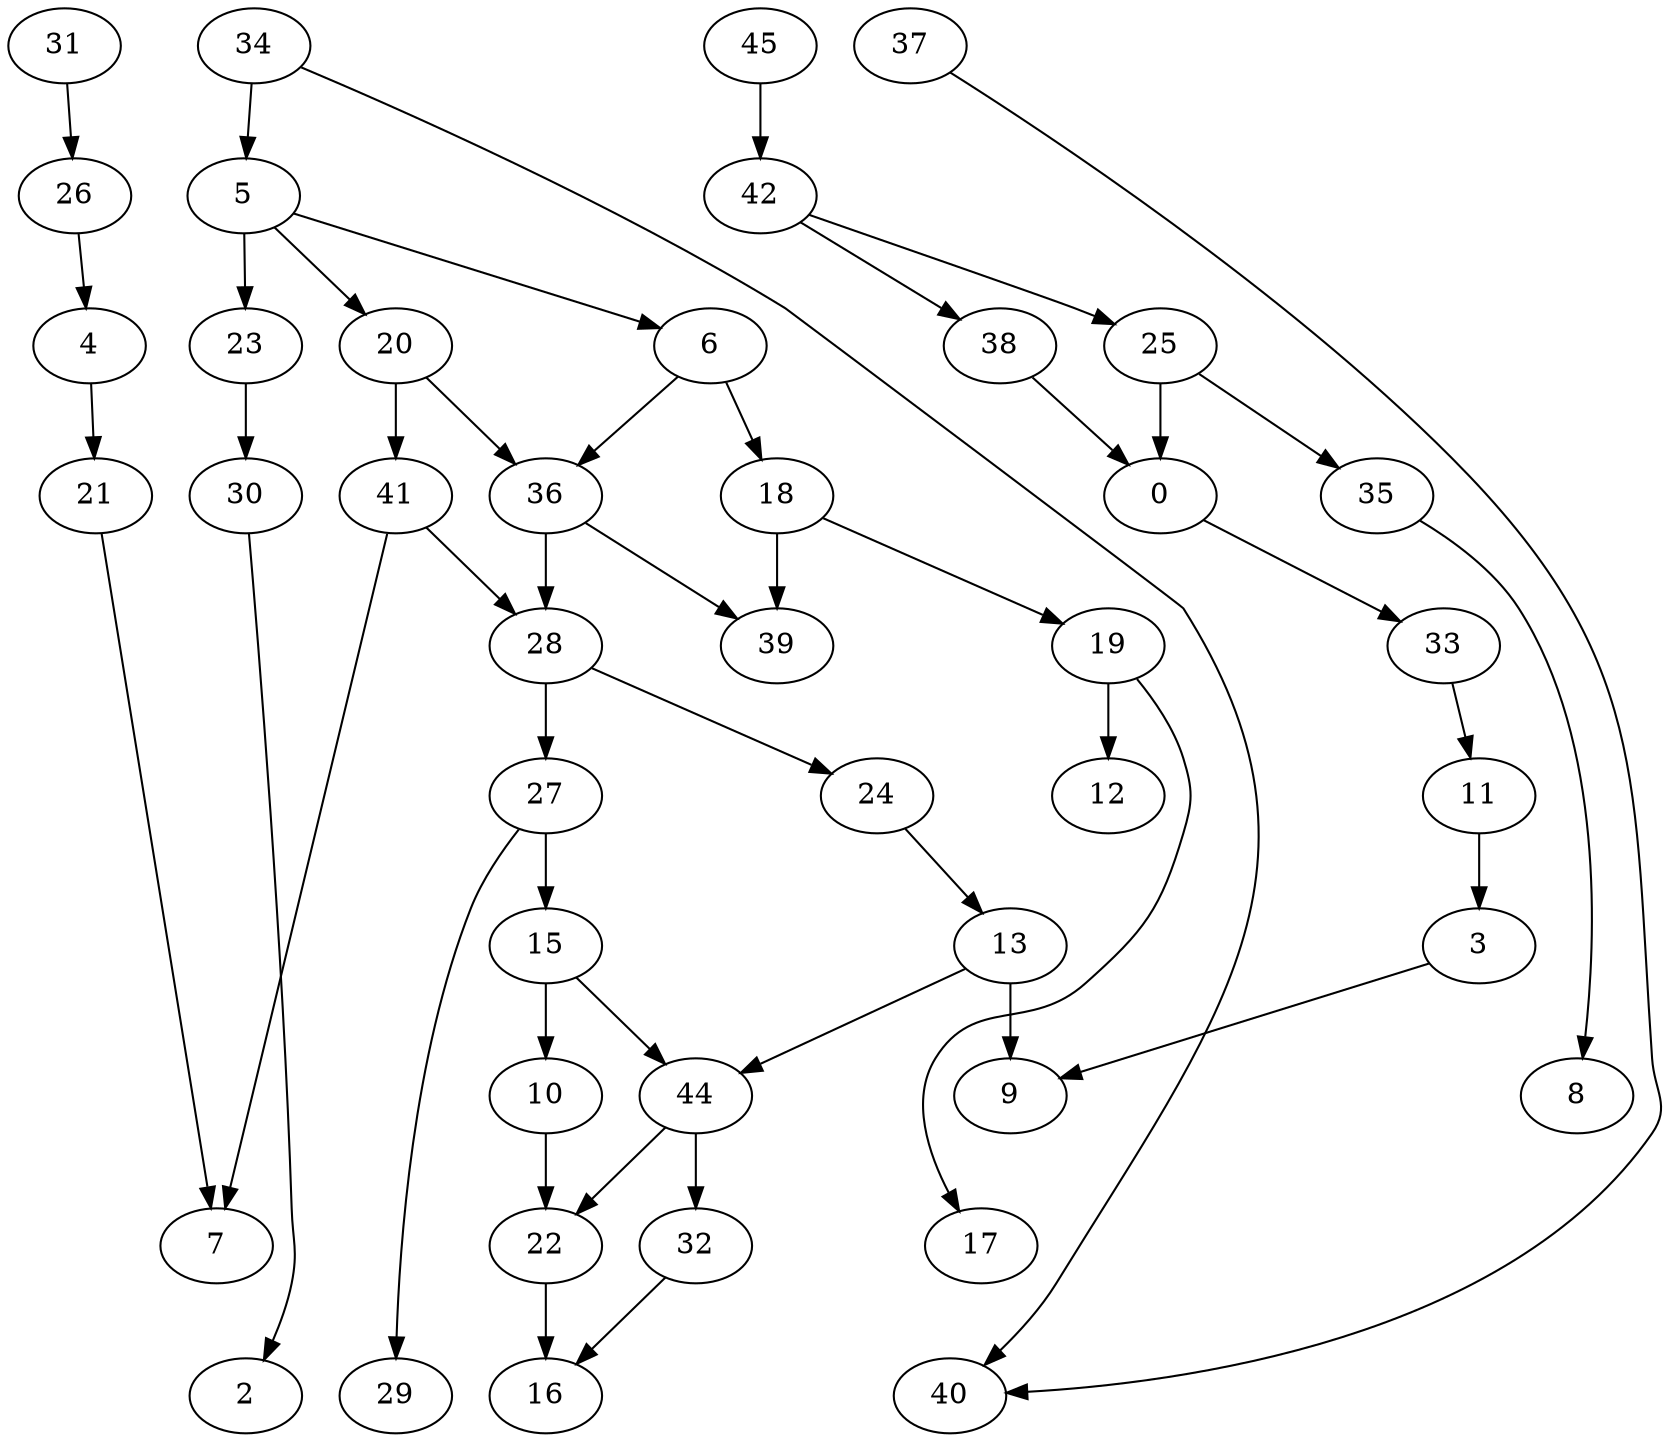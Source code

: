 digraph G {
    0;
    33;
    11;
    3;
    9;
    37;
    40;
    4;
    21;
    7;
    5;
    6;
    20;
    23;
    18;
    36;
    41;
    30;
    19;
    39;
    28;
    2;
    12;
    17;
    24;
    27;
    13;
    15;
    29;
    10;
    22;
    16;
    44;
    32;
    31;
    26;
    45;
    42;
    25;
    38;
    35;
    8;
    34;
    0 -> 33 [weight=0];
    33 -> 11 [weight=0];
    11 -> 3 [weight=1];
    3 -> 9 [weight=0];
    37 -> 40 [weight=0];
    4 -> 21 [weight=0];
    21 -> 7 [weight=0];
    5 -> 6 [weight=0];
    5 -> 20 [weight=0];
    5 -> 23 [weight=0];
    6 -> 18 [weight=0];
    6 -> 36 [weight=0];
    20 -> 36 [weight=0];
    20 -> 41 [weight=1];
    23 -> 30 [weight=0];
    18 -> 19 [weight=0];
    18 -> 39 [weight=2];
    36 -> 39 [weight=0];
    36 -> 28 [weight=1];
    41 -> 7 [weight=0];
    41 -> 28 [weight=0];
    30 -> 2 [weight=0];
    19 -> 12 [weight=1];
    19 -> 17 [weight=0];
    28 -> 24 [weight=0];
    28 -> 27 [weight=1];
    24 -> 13 [weight=0];
    27 -> 15 [weight=3];
    27 -> 29 [weight=0];
    13 -> 9 [weight=2];
    13 -> 44 [weight=0];
    15 -> 10 [weight=1];
    15 -> 44 [weight=0];
    10 -> 22 [weight=0];
    22 -> 16 [weight=1];
    44 -> 22 [weight=1];
    44 -> 32 [weight=2];
    32 -> 16 [weight=0];
    31 -> 26 [weight=0];
    26 -> 4 [weight=0];
    45 -> 42 [weight=1];
    42 -> 25 [weight=0];
    42 -> 38 [weight=0];
    25 -> 0 [weight=2];
    25 -> 35 [weight=0];
    38 -> 0 [weight=0];
    35 -> 8 [weight=0];
    34 -> 40 [weight=0];
    34 -> 5 [weight=0];
}
